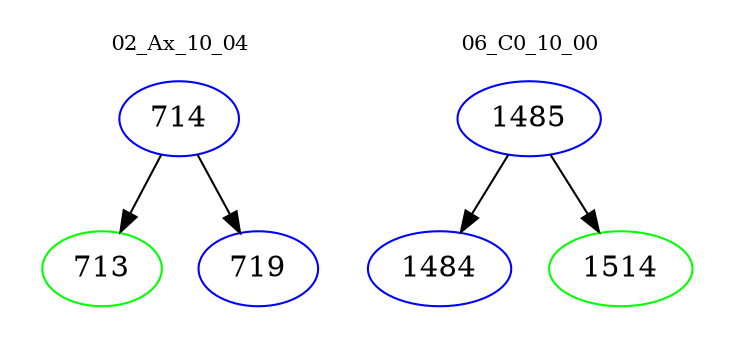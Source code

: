 digraph{
subgraph cluster_0 {
color = white
label = "02_Ax_10_04";
fontsize=10;
T0_714 [label="714", color="blue"]
T0_714 -> T0_713 [color="black"]
T0_713 [label="713", color="green"]
T0_714 -> T0_719 [color="black"]
T0_719 [label="719", color="blue"]
}
subgraph cluster_1 {
color = white
label = "06_C0_10_00";
fontsize=10;
T1_1485 [label="1485", color="blue"]
T1_1485 -> T1_1484 [color="black"]
T1_1484 [label="1484", color="blue"]
T1_1485 -> T1_1514 [color="black"]
T1_1514 [label="1514", color="green"]
}
}
